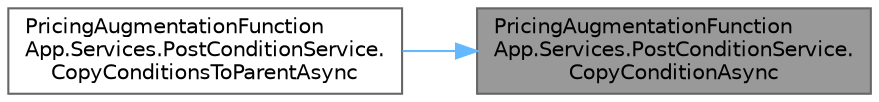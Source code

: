 digraph "PricingAugmentationFunctionApp.Services.PostConditionService.CopyConditionAsync"
{
 // LATEX_PDF_SIZE
  bgcolor="transparent";
  edge [fontname=Helvetica,fontsize=10,labelfontname=Helvetica,labelfontsize=10];
  node [fontname=Helvetica,fontsize=10,shape=box,height=0.2,width=0.4];
  rankdir="RL";
  Node1 [id="Node000001",label="PricingAugmentationFunction\lApp.Services.PostConditionService.\lCopyConditionAsync",height=0.2,width=0.4,color="gray40", fillcolor="grey60", style="filled", fontcolor="black",tooltip=" "];
  Node1 -> Node2 [id="edge1_Node000001_Node000002",dir="back",color="steelblue1",style="solid",tooltip=" "];
  Node2 [id="Node000002",label="PricingAugmentationFunction\lApp.Services.PostConditionService.\lCopyConditionsToParentAsync",height=0.2,width=0.4,color="grey40", fillcolor="white", style="filled",URL="$class_pricing_augmentation_function_app_1_1_services_1_1_post_condition_service.html#aa2559e65b7ce972494e22103f9e30a64",tooltip=" "];
}

